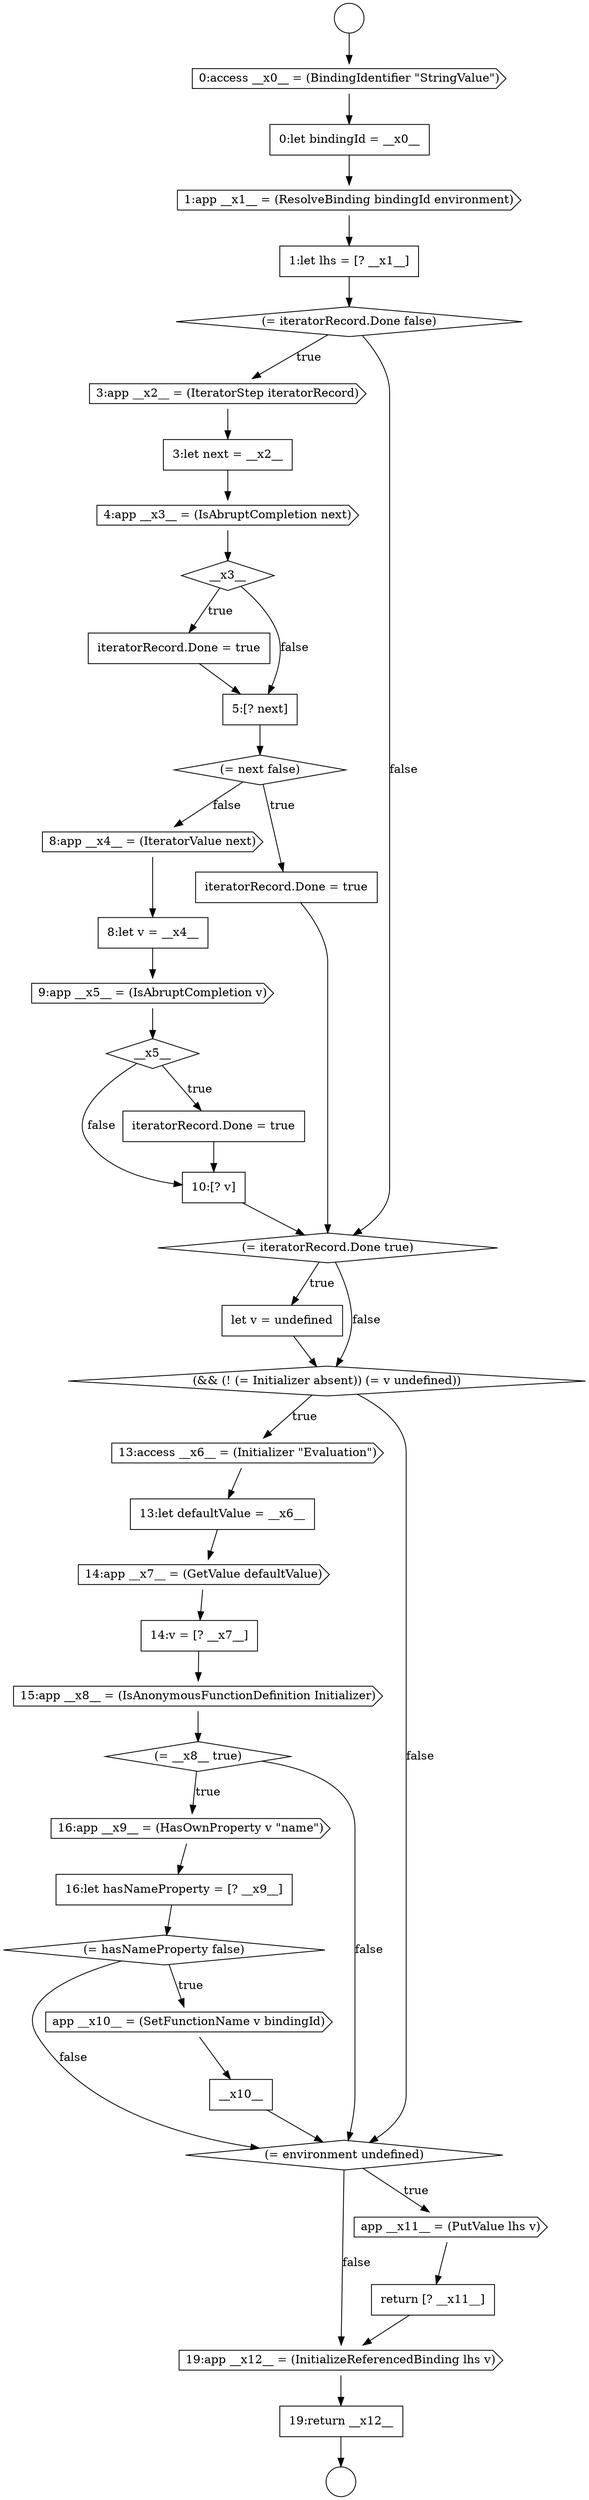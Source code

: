 digraph {
  node6295 [shape=none, margin=0, label=<<font color="black">
    <table border="0" cellborder="1" cellspacing="0" cellpadding="10">
      <tr><td align="left">__x10__</td></tr>
    </table>
  </font>> color="black" fillcolor="white" style=filled]
  node6278 [shape=cds, label=<<font color="black">9:app __x5__ = (IsAbruptCompletion v)</font>> color="black" fillcolor="white" style=filled]
  node6274 [shape=diamond, label=<<font color="black">(= next false)</font>> color="black" fillcolor="white" style=filled]
  node6272 [shape=none, margin=0, label=<<font color="black">
    <table border="0" cellborder="1" cellspacing="0" cellpadding="10">
      <tr><td align="left">iteratorRecord.Done = true</td></tr>
    </table>
  </font>> color="black" fillcolor="white" style=filled]
  node6300 [shape=none, margin=0, label=<<font color="black">
    <table border="0" cellborder="1" cellspacing="0" cellpadding="10">
      <tr><td align="left">19:return __x12__</td></tr>
    </table>
  </font>> color="black" fillcolor="white" style=filled]
  node6264 [shape=none, margin=0, label=<<font color="black">
    <table border="0" cellborder="1" cellspacing="0" cellpadding="10">
      <tr><td align="left">0:let bindingId = __x0__</td></tr>
    </table>
  </font>> color="black" fillcolor="white" style=filled]
  node6279 [shape=diamond, label=<<font color="black">__x5__</font>> color="black" fillcolor="white" style=filled]
  node6289 [shape=cds, label=<<font color="black">15:app __x8__ = (IsAnonymousFunctionDefinition Initializer)</font>> color="black" fillcolor="white" style=filled]
  node6276 [shape=cds, label=<<font color="black">8:app __x4__ = (IteratorValue next)</font>> color="black" fillcolor="white" style=filled]
  node6266 [shape=none, margin=0, label=<<font color="black">
    <table border="0" cellborder="1" cellspacing="0" cellpadding="10">
      <tr><td align="left">1:let lhs = [? __x1__]</td></tr>
    </table>
  </font>> color="black" fillcolor="white" style=filled]
  node6262 [shape=circle label=" " color="black" fillcolor="white" style=filled]
  node6283 [shape=none, margin=0, label=<<font color="black">
    <table border="0" cellborder="1" cellspacing="0" cellpadding="10">
      <tr><td align="left">let v = undefined</td></tr>
    </table>
  </font>> color="black" fillcolor="white" style=filled]
  node6285 [shape=cds, label=<<font color="black">13:access __x6__ = (Initializer &quot;Evaluation&quot;)</font>> color="black" fillcolor="white" style=filled]
  node6263 [shape=cds, label=<<font color="black">0:access __x0__ = (BindingIdentifier &quot;StringValue&quot;)</font>> color="black" fillcolor="white" style=filled]
  node6268 [shape=cds, label=<<font color="black">3:app __x2__ = (IteratorStep iteratorRecord)</font>> color="black" fillcolor="white" style=filled]
  node6291 [shape=cds, label=<<font color="black">16:app __x9__ = (HasOwnProperty v &quot;name&quot;)</font>> color="black" fillcolor="white" style=filled]
  node6282 [shape=diamond, label=<<font color="black">(= iteratorRecord.Done true)</font>> color="black" fillcolor="white" style=filled]
  node6296 [shape=diamond, label=<<font color="black">(= environment undefined)</font>> color="black" fillcolor="white" style=filled]
  node6292 [shape=none, margin=0, label=<<font color="black">
    <table border="0" cellborder="1" cellspacing="0" cellpadding="10">
      <tr><td align="left">16:let hasNameProperty = [? __x9__]</td></tr>
    </table>
  </font>> color="black" fillcolor="white" style=filled]
  node6267 [shape=diamond, label=<<font color="black">(= iteratorRecord.Done false)</font>> color="black" fillcolor="white" style=filled]
  node6299 [shape=cds, label=<<font color="black">19:app __x12__ = (InitializeReferencedBinding lhs v)</font>> color="black" fillcolor="white" style=filled]
  node6275 [shape=none, margin=0, label=<<font color="black">
    <table border="0" cellborder="1" cellspacing="0" cellpadding="10">
      <tr><td align="left">iteratorRecord.Done = true</td></tr>
    </table>
  </font>> color="black" fillcolor="white" style=filled]
  node6271 [shape=diamond, label=<<font color="black">__x3__</font>> color="black" fillcolor="white" style=filled]
  node6261 [shape=circle label=" " color="black" fillcolor="white" style=filled]
  node6281 [shape=none, margin=0, label=<<font color="black">
    <table border="0" cellborder="1" cellspacing="0" cellpadding="10">
      <tr><td align="left">10:[? v]</td></tr>
    </table>
  </font>> color="black" fillcolor="white" style=filled]
  node6293 [shape=diamond, label=<<font color="black">(= hasNameProperty false)</font>> color="black" fillcolor="white" style=filled]
  node6288 [shape=none, margin=0, label=<<font color="black">
    <table border="0" cellborder="1" cellspacing="0" cellpadding="10">
      <tr><td align="left">14:v = [? __x7__]</td></tr>
    </table>
  </font>> color="black" fillcolor="white" style=filled]
  node6270 [shape=cds, label=<<font color="black">4:app __x3__ = (IsAbruptCompletion next)</font>> color="black" fillcolor="white" style=filled]
  node6280 [shape=none, margin=0, label=<<font color="black">
    <table border="0" cellborder="1" cellspacing="0" cellpadding="10">
      <tr><td align="left">iteratorRecord.Done = true</td></tr>
    </table>
  </font>> color="black" fillcolor="white" style=filled]
  node6298 [shape=none, margin=0, label=<<font color="black">
    <table border="0" cellborder="1" cellspacing="0" cellpadding="10">
      <tr><td align="left">return [? __x11__]</td></tr>
    </table>
  </font>> color="black" fillcolor="white" style=filled]
  node6284 [shape=diamond, label=<<font color="black">(&amp;&amp; (! (= Initializer absent)) (= v undefined))</font>> color="black" fillcolor="white" style=filled]
  node6286 [shape=none, margin=0, label=<<font color="black">
    <table border="0" cellborder="1" cellspacing="0" cellpadding="10">
      <tr><td align="left">13:let defaultValue = __x6__</td></tr>
    </table>
  </font>> color="black" fillcolor="white" style=filled]
  node6290 [shape=diamond, label=<<font color="black">(= __x8__ true)</font>> color="black" fillcolor="white" style=filled]
  node6277 [shape=none, margin=0, label=<<font color="black">
    <table border="0" cellborder="1" cellspacing="0" cellpadding="10">
      <tr><td align="left">8:let v = __x4__</td></tr>
    </table>
  </font>> color="black" fillcolor="white" style=filled]
  node6294 [shape=cds, label=<<font color="black">app __x10__ = (SetFunctionName v bindingId)</font>> color="black" fillcolor="white" style=filled]
  node6287 [shape=cds, label=<<font color="black">14:app __x7__ = (GetValue defaultValue)</font>> color="black" fillcolor="white" style=filled]
  node6273 [shape=none, margin=0, label=<<font color="black">
    <table border="0" cellborder="1" cellspacing="0" cellpadding="10">
      <tr><td align="left">5:[? next]</td></tr>
    </table>
  </font>> color="black" fillcolor="white" style=filled]
  node6269 [shape=none, margin=0, label=<<font color="black">
    <table border="0" cellborder="1" cellspacing="0" cellpadding="10">
      <tr><td align="left">3:let next = __x2__</td></tr>
    </table>
  </font>> color="black" fillcolor="white" style=filled]
  node6297 [shape=cds, label=<<font color="black">app __x11__ = (PutValue lhs v)</font>> color="black" fillcolor="white" style=filled]
  node6265 [shape=cds, label=<<font color="black">1:app __x1__ = (ResolveBinding bindingId environment)</font>> color="black" fillcolor="white" style=filled]
  node6288 -> node6289 [ color="black"]
  node6277 -> node6278 [ color="black"]
  node6273 -> node6274 [ color="black"]
  node6276 -> node6277 [ color="black"]
  node6272 -> node6273 [ color="black"]
  node6279 -> node6280 [label=<<font color="black">true</font>> color="black"]
  node6279 -> node6281 [label=<<font color="black">false</font>> color="black"]
  node6285 -> node6286 [ color="black"]
  node6296 -> node6297 [label=<<font color="black">true</font>> color="black"]
  node6296 -> node6299 [label=<<font color="black">false</font>> color="black"]
  node6267 -> node6268 [label=<<font color="black">true</font>> color="black"]
  node6267 -> node6282 [label=<<font color="black">false</font>> color="black"]
  node6265 -> node6266 [ color="black"]
  node6275 -> node6282 [ color="black"]
  node6298 -> node6299 [ color="black"]
  node6268 -> node6269 [ color="black"]
  node6280 -> node6281 [ color="black"]
  node6286 -> node6287 [ color="black"]
  node6294 -> node6295 [ color="black"]
  node6291 -> node6292 [ color="black"]
  node6297 -> node6298 [ color="black"]
  node6266 -> node6267 [ color="black"]
  node6261 -> node6263 [ color="black"]
  node6281 -> node6282 [ color="black"]
  node6293 -> node6294 [label=<<font color="black">true</font>> color="black"]
  node6293 -> node6296 [label=<<font color="black">false</font>> color="black"]
  node6269 -> node6270 [ color="black"]
  node6274 -> node6275 [label=<<font color="black">true</font>> color="black"]
  node6274 -> node6276 [label=<<font color="black">false</font>> color="black"]
  node6278 -> node6279 [ color="black"]
  node6289 -> node6290 [ color="black"]
  node6299 -> node6300 [ color="black"]
  node6270 -> node6271 [ color="black"]
  node6264 -> node6265 [ color="black"]
  node6271 -> node6272 [label=<<font color="black">true</font>> color="black"]
  node6271 -> node6273 [label=<<font color="black">false</font>> color="black"]
  node6287 -> node6288 [ color="black"]
  node6263 -> node6264 [ color="black"]
  node6290 -> node6291 [label=<<font color="black">true</font>> color="black"]
  node6290 -> node6296 [label=<<font color="black">false</font>> color="black"]
  node6284 -> node6285 [label=<<font color="black">true</font>> color="black"]
  node6284 -> node6296 [label=<<font color="black">false</font>> color="black"]
  node6283 -> node6284 [ color="black"]
  node6282 -> node6283 [label=<<font color="black">true</font>> color="black"]
  node6282 -> node6284 [label=<<font color="black">false</font>> color="black"]
  node6295 -> node6296 [ color="black"]
  node6292 -> node6293 [ color="black"]
  node6300 -> node6262 [ color="black"]
}
